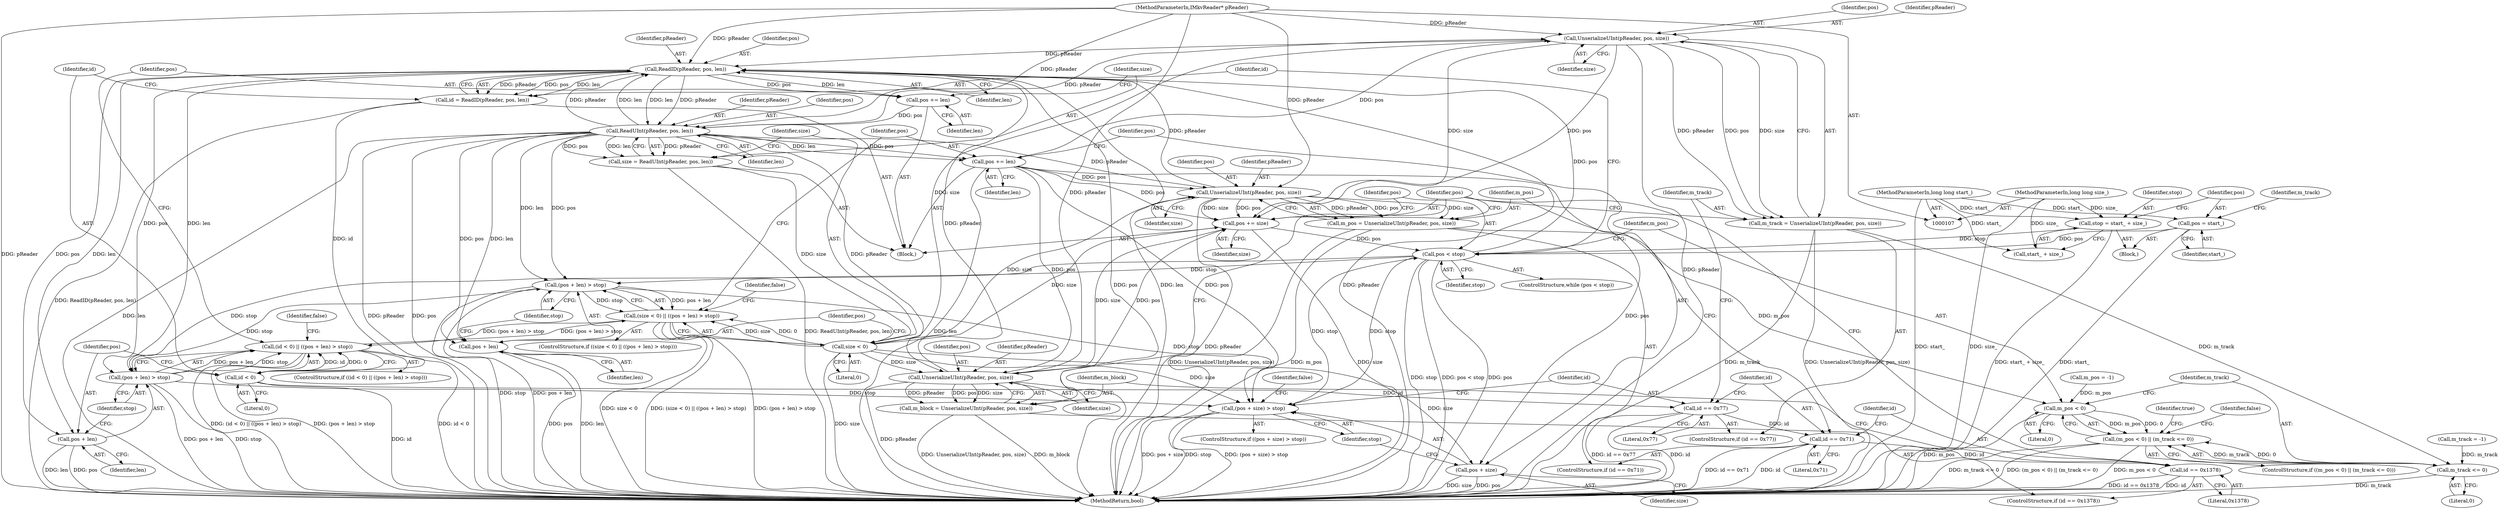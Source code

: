 digraph "0_Android_cc274e2abe8b2a6698a5c47d8aa4bb45f1f9538d_35@pointer" {
"1000200" [label="(Call,UnserializeUInt(pReader, pos, size))"];
"1000165" [label="(Call,ReadUInt(pReader, pos, len))"];
"1000142" [label="(Call,ReadID(pReader, pos, len))"];
"1000200" [label="(Call,UnserializeUInt(pReader, pos, size))"];
"1000108" [label="(MethodParameterIn,IMkvReader* pReader)"];
"1000182" [label="(Call,pos += len)"];
"1000171" [label="(Call,size < 0)"];
"1000163" [label="(Call,size = ReadUInt(pReader, pos, len))"];
"1000211" [label="(Call,UnserializeUInt(pReader, pos, size))"];
"1000222" [label="(Call,UnserializeUInt(pReader, pos, size))"];
"1000134" [label="(Call,pos < stop)"];
"1000226" [label="(Call,pos += size)"];
"1000119" [label="(Call,pos = start_)"];
"1000109" [label="(MethodParameterIn,long long start_)"];
"1000186" [label="(Call,(pos + size) > stop)"];
"1000174" [label="(Call,(pos + len) > stop)"];
"1000151" [label="(Call,(pos + len) > stop)"];
"1000113" [label="(Call,stop = start_ + size_)"];
"1000110" [label="(MethodParameterIn,long long size_)"];
"1000159" [label="(Call,pos += len)"];
"1000140" [label="(Call,id = ReadID(pReader, pos, len))"];
"1000148" [label="(Call,id < 0)"];
"1000147" [label="(Call,(id < 0) || ((pos + len) > stop))"];
"1000170" [label="(Call,(size < 0) || ((pos + len) > stop))"];
"1000195" [label="(Call,id == 0x77)"];
"1000206" [label="(Call,id == 0x71)"];
"1000217" [label="(Call,id == 0x1378)"];
"1000152" [label="(Call,pos + len)"];
"1000187" [label="(Call,pos + size)"];
"1000198" [label="(Call,m_track = UnserializeUInt(pReader, pos, size))"];
"1000234" [label="(Call,m_track <= 0)"];
"1000230" [label="(Call,(m_pos < 0) || (m_track <= 0))"];
"1000209" [label="(Call,m_pos = UnserializeUInt(pReader, pos, size))"];
"1000231" [label="(Call,m_pos < 0)"];
"1000220" [label="(Call,m_block = UnserializeUInt(pReader, pos, size))"];
"1000175" [label="(Call,pos + len)"];
"1000224" [label="(Identifier,pos)"];
"1000133" [label="(ControlStructure,while (pos < stop))"];
"1000227" [label="(Identifier,pos)"];
"1000177" [label="(Identifier,len)"];
"1000241" [label="(Identifier,true)"];
"1000226" [label="(Call,pos += size)"];
"1000137" [label="(Block,)"];
"1000134" [label="(Call,pos < stop)"];
"1000203" [label="(Identifier,size)"];
"1000166" [label="(Identifier,pReader)"];
"1000187" [label="(Call,pos + size)"];
"1000183" [label="(Identifier,pos)"];
"1000201" [label="(Identifier,pReader)"];
"1000213" [label="(Identifier,pos)"];
"1000233" [label="(Literal,0)"];
"1000135" [label="(Identifier,pos)"];
"1000175" [label="(Call,pos + len)"];
"1000109" [label="(MethodParameterIn,long long start_)"];
"1000225" [label="(Identifier,size)"];
"1000188" [label="(Identifier,pos)"];
"1000172" [label="(Identifier,size)"];
"1000181" [label="(Identifier,false)"];
"1000222" [label="(Call,UnserializeUInt(pReader, pos, size))"];
"1000185" [label="(ControlStructure,if ((pos + size) > stop))"];
"1000199" [label="(Identifier,m_track)"];
"1000165" [label="(Call,ReadUInt(pReader, pos, len))"];
"1000209" [label="(Call,m_pos = UnserializeUInt(pReader, pos, size))"];
"1000173" [label="(Literal,0)"];
"1000194" [label="(ControlStructure,if (id == 0x77))"];
"1000168" [label="(Identifier,len)"];
"1000123" [label="(Identifier,m_track)"];
"1000152" [label="(Call,pos + len)"];
"1000115" [label="(Call,start_ + size_)"];
"1000212" [label="(Identifier,pReader)"];
"1000119" [label="(Call,pos = start_)"];
"1000230" [label="(Call,(m_pos < 0) || (m_track <= 0))"];
"1000159" [label="(Call,pos += len)"];
"1000198" [label="(Call,m_track = UnserializeUInt(pReader, pos, size))"];
"1000140" [label="(Call,id = ReadID(pReader, pos, len))"];
"1000120" [label="(Identifier,pos)"];
"1000217" [label="(Call,id == 0x1378)"];
"1000144" [label="(Identifier,pos)"];
"1000229" [label="(ControlStructure,if ((m_pos < 0) || (m_track <= 0)))"];
"1000189" [label="(Identifier,size)"];
"1000235" [label="(Identifier,m_track)"];
"1000242" [label="(MethodReturn,bool)"];
"1000148" [label="(Call,id < 0)"];
"1000228" [label="(Identifier,size)"];
"1000153" [label="(Identifier,pos)"];
"1000232" [label="(Identifier,m_pos)"];
"1000154" [label="(Identifier,len)"];
"1000216" [label="(ControlStructure,if (id == 0x1378))"];
"1000151" [label="(Call,(pos + len) > stop)"];
"1000169" [label="(ControlStructure,if ((size < 0) || ((pos + len) > stop)))"];
"1000143" [label="(Identifier,pReader)"];
"1000190" [label="(Identifier,stop)"];
"1000161" [label="(Identifier,len)"];
"1000114" [label="(Identifier,stop)"];
"1000141" [label="(Identifier,id)"];
"1000200" [label="(Call,UnserializeUInt(pReader, pos, size))"];
"1000186" [label="(Call,(pos + size) > stop)"];
"1000184" [label="(Identifier,len)"];
"1000195" [label="(Call,id == 0x77)"];
"1000155" [label="(Identifier,stop)"];
"1000142" [label="(Call,ReadID(pReader, pos, len))"];
"1000110" [label="(MethodParameterIn,long long size_)"];
"1000211" [label="(Call,UnserializeUInt(pReader, pos, size))"];
"1000234" [label="(Call,m_track <= 0)"];
"1000108" [label="(MethodParameterIn,IMkvReader* pReader)"];
"1000197" [label="(Literal,0x77)"];
"1000126" [label="(Call,m_pos = -1)"];
"1000176" [label="(Identifier,pos)"];
"1000170" [label="(Call,(size < 0) || ((pos + len) > stop))"];
"1000146" [label="(ControlStructure,if ((id < 0) || ((pos + len) > stop)))"];
"1000121" [label="(Identifier,start_)"];
"1000158" [label="(Identifier,false)"];
"1000196" [label="(Identifier,id)"];
"1000163" [label="(Call,size = ReadUInt(pReader, pos, len))"];
"1000149" [label="(Identifier,id)"];
"1000223" [label="(Identifier,pReader)"];
"1000122" [label="(Call,m_track = -1)"];
"1000147" [label="(Call,(id < 0) || ((pos + len) > stop))"];
"1000193" [label="(Identifier,false)"];
"1000207" [label="(Identifier,id)"];
"1000239" [label="(Identifier,false)"];
"1000220" [label="(Call,m_block = UnserializeUInt(pReader, pos, size))"];
"1000150" [label="(Literal,0)"];
"1000218" [label="(Identifier,id)"];
"1000210" [label="(Identifier,m_pos)"];
"1000182" [label="(Call,pos += len)"];
"1000174" [label="(Call,(pos + len) > stop)"];
"1000164" [label="(Identifier,size)"];
"1000219" [label="(Literal,0x1378)"];
"1000145" [label="(Identifier,len)"];
"1000171" [label="(Call,size < 0)"];
"1000214" [label="(Identifier,size)"];
"1000178" [label="(Identifier,stop)"];
"1000205" [label="(ControlStructure,if (id == 0x71))"];
"1000236" [label="(Literal,0)"];
"1000111" [label="(Block,)"];
"1000221" [label="(Identifier,m_block)"];
"1000231" [label="(Call,m_pos < 0)"];
"1000206" [label="(Call,id == 0x71)"];
"1000113" [label="(Call,stop = start_ + size_)"];
"1000208" [label="(Literal,0x71)"];
"1000160" [label="(Identifier,pos)"];
"1000202" [label="(Identifier,pos)"];
"1000167" [label="(Identifier,pos)"];
"1000136" [label="(Identifier,stop)"];
"1000200" -> "1000198"  [label="AST: "];
"1000200" -> "1000203"  [label="CFG: "];
"1000201" -> "1000200"  [label="AST: "];
"1000202" -> "1000200"  [label="AST: "];
"1000203" -> "1000200"  [label="AST: "];
"1000198" -> "1000200"  [label="CFG: "];
"1000200" -> "1000242"  [label="DDG: pReader"];
"1000200" -> "1000142"  [label="DDG: pReader"];
"1000200" -> "1000198"  [label="DDG: pReader"];
"1000200" -> "1000198"  [label="DDG: pos"];
"1000200" -> "1000198"  [label="DDG: size"];
"1000165" -> "1000200"  [label="DDG: pReader"];
"1000108" -> "1000200"  [label="DDG: pReader"];
"1000182" -> "1000200"  [label="DDG: pos"];
"1000171" -> "1000200"  [label="DDG: size"];
"1000200" -> "1000226"  [label="DDG: size"];
"1000200" -> "1000226"  [label="DDG: pos"];
"1000165" -> "1000163"  [label="AST: "];
"1000165" -> "1000168"  [label="CFG: "];
"1000166" -> "1000165"  [label="AST: "];
"1000167" -> "1000165"  [label="AST: "];
"1000168" -> "1000165"  [label="AST: "];
"1000163" -> "1000165"  [label="CFG: "];
"1000165" -> "1000242"  [label="DDG: len"];
"1000165" -> "1000242"  [label="DDG: pReader"];
"1000165" -> "1000242"  [label="DDG: pos"];
"1000165" -> "1000142"  [label="DDG: pReader"];
"1000165" -> "1000142"  [label="DDG: len"];
"1000165" -> "1000163"  [label="DDG: pReader"];
"1000165" -> "1000163"  [label="DDG: pos"];
"1000165" -> "1000163"  [label="DDG: len"];
"1000142" -> "1000165"  [label="DDG: pReader"];
"1000142" -> "1000165"  [label="DDG: len"];
"1000108" -> "1000165"  [label="DDG: pReader"];
"1000159" -> "1000165"  [label="DDG: pos"];
"1000165" -> "1000174"  [label="DDG: pos"];
"1000165" -> "1000174"  [label="DDG: len"];
"1000165" -> "1000175"  [label="DDG: pos"];
"1000165" -> "1000175"  [label="DDG: len"];
"1000165" -> "1000182"  [label="DDG: len"];
"1000165" -> "1000182"  [label="DDG: pos"];
"1000165" -> "1000211"  [label="DDG: pReader"];
"1000165" -> "1000222"  [label="DDG: pReader"];
"1000142" -> "1000140"  [label="AST: "];
"1000142" -> "1000145"  [label="CFG: "];
"1000143" -> "1000142"  [label="AST: "];
"1000144" -> "1000142"  [label="AST: "];
"1000145" -> "1000142"  [label="AST: "];
"1000140" -> "1000142"  [label="CFG: "];
"1000142" -> "1000242"  [label="DDG: pos"];
"1000142" -> "1000242"  [label="DDG: len"];
"1000142" -> "1000242"  [label="DDG: pReader"];
"1000142" -> "1000140"  [label="DDG: pReader"];
"1000142" -> "1000140"  [label="DDG: pos"];
"1000142" -> "1000140"  [label="DDG: len"];
"1000211" -> "1000142"  [label="DDG: pReader"];
"1000222" -> "1000142"  [label="DDG: pReader"];
"1000108" -> "1000142"  [label="DDG: pReader"];
"1000134" -> "1000142"  [label="DDG: pos"];
"1000142" -> "1000151"  [label="DDG: pos"];
"1000142" -> "1000151"  [label="DDG: len"];
"1000142" -> "1000152"  [label="DDG: pos"];
"1000142" -> "1000152"  [label="DDG: len"];
"1000142" -> "1000159"  [label="DDG: len"];
"1000142" -> "1000159"  [label="DDG: pos"];
"1000108" -> "1000107"  [label="AST: "];
"1000108" -> "1000242"  [label="DDG: pReader"];
"1000108" -> "1000211"  [label="DDG: pReader"];
"1000108" -> "1000222"  [label="DDG: pReader"];
"1000182" -> "1000137"  [label="AST: "];
"1000182" -> "1000184"  [label="CFG: "];
"1000183" -> "1000182"  [label="AST: "];
"1000184" -> "1000182"  [label="AST: "];
"1000188" -> "1000182"  [label="CFG: "];
"1000182" -> "1000242"  [label="DDG: len"];
"1000182" -> "1000186"  [label="DDG: pos"];
"1000182" -> "1000187"  [label="DDG: pos"];
"1000182" -> "1000211"  [label="DDG: pos"];
"1000182" -> "1000222"  [label="DDG: pos"];
"1000182" -> "1000226"  [label="DDG: pos"];
"1000171" -> "1000170"  [label="AST: "];
"1000171" -> "1000173"  [label="CFG: "];
"1000172" -> "1000171"  [label="AST: "];
"1000173" -> "1000171"  [label="AST: "];
"1000176" -> "1000171"  [label="CFG: "];
"1000170" -> "1000171"  [label="CFG: "];
"1000171" -> "1000242"  [label="DDG: size"];
"1000171" -> "1000170"  [label="DDG: size"];
"1000171" -> "1000170"  [label="DDG: 0"];
"1000163" -> "1000171"  [label="DDG: size"];
"1000171" -> "1000186"  [label="DDG: size"];
"1000171" -> "1000187"  [label="DDG: size"];
"1000171" -> "1000211"  [label="DDG: size"];
"1000171" -> "1000222"  [label="DDG: size"];
"1000171" -> "1000226"  [label="DDG: size"];
"1000163" -> "1000137"  [label="AST: "];
"1000164" -> "1000163"  [label="AST: "];
"1000172" -> "1000163"  [label="CFG: "];
"1000163" -> "1000242"  [label="DDG: ReadUInt(pReader, pos, len)"];
"1000211" -> "1000209"  [label="AST: "];
"1000211" -> "1000214"  [label="CFG: "];
"1000212" -> "1000211"  [label="AST: "];
"1000213" -> "1000211"  [label="AST: "];
"1000214" -> "1000211"  [label="AST: "];
"1000209" -> "1000211"  [label="CFG: "];
"1000211" -> "1000242"  [label="DDG: pReader"];
"1000211" -> "1000209"  [label="DDG: pReader"];
"1000211" -> "1000209"  [label="DDG: pos"];
"1000211" -> "1000209"  [label="DDG: size"];
"1000211" -> "1000226"  [label="DDG: size"];
"1000211" -> "1000226"  [label="DDG: pos"];
"1000222" -> "1000220"  [label="AST: "];
"1000222" -> "1000225"  [label="CFG: "];
"1000223" -> "1000222"  [label="AST: "];
"1000224" -> "1000222"  [label="AST: "];
"1000225" -> "1000222"  [label="AST: "];
"1000220" -> "1000222"  [label="CFG: "];
"1000222" -> "1000242"  [label="DDG: pReader"];
"1000222" -> "1000220"  [label="DDG: pReader"];
"1000222" -> "1000220"  [label="DDG: pos"];
"1000222" -> "1000220"  [label="DDG: size"];
"1000222" -> "1000226"  [label="DDG: size"];
"1000222" -> "1000226"  [label="DDG: pos"];
"1000134" -> "1000133"  [label="AST: "];
"1000134" -> "1000136"  [label="CFG: "];
"1000135" -> "1000134"  [label="AST: "];
"1000136" -> "1000134"  [label="AST: "];
"1000141" -> "1000134"  [label="CFG: "];
"1000232" -> "1000134"  [label="CFG: "];
"1000134" -> "1000242"  [label="DDG: pos < stop"];
"1000134" -> "1000242"  [label="DDG: pos"];
"1000134" -> "1000242"  [label="DDG: stop"];
"1000226" -> "1000134"  [label="DDG: pos"];
"1000119" -> "1000134"  [label="DDG: pos"];
"1000186" -> "1000134"  [label="DDG: stop"];
"1000113" -> "1000134"  [label="DDG: stop"];
"1000134" -> "1000151"  [label="DDG: stop"];
"1000134" -> "1000174"  [label="DDG: stop"];
"1000134" -> "1000186"  [label="DDG: stop"];
"1000226" -> "1000137"  [label="AST: "];
"1000226" -> "1000228"  [label="CFG: "];
"1000227" -> "1000226"  [label="AST: "];
"1000228" -> "1000226"  [label="AST: "];
"1000135" -> "1000226"  [label="CFG: "];
"1000226" -> "1000242"  [label="DDG: size"];
"1000119" -> "1000111"  [label="AST: "];
"1000119" -> "1000121"  [label="CFG: "];
"1000120" -> "1000119"  [label="AST: "];
"1000121" -> "1000119"  [label="AST: "];
"1000123" -> "1000119"  [label="CFG: "];
"1000119" -> "1000242"  [label="DDG: start_"];
"1000109" -> "1000119"  [label="DDG: start_"];
"1000109" -> "1000107"  [label="AST: "];
"1000109" -> "1000242"  [label="DDG: start_"];
"1000109" -> "1000113"  [label="DDG: start_"];
"1000109" -> "1000115"  [label="DDG: start_"];
"1000186" -> "1000185"  [label="AST: "];
"1000186" -> "1000190"  [label="CFG: "];
"1000187" -> "1000186"  [label="AST: "];
"1000190" -> "1000186"  [label="AST: "];
"1000193" -> "1000186"  [label="CFG: "];
"1000196" -> "1000186"  [label="CFG: "];
"1000186" -> "1000242"  [label="DDG: (pos + size) > stop"];
"1000186" -> "1000242"  [label="DDG: pos + size"];
"1000186" -> "1000242"  [label="DDG: stop"];
"1000174" -> "1000186"  [label="DDG: stop"];
"1000151" -> "1000186"  [label="DDG: stop"];
"1000174" -> "1000170"  [label="AST: "];
"1000174" -> "1000178"  [label="CFG: "];
"1000175" -> "1000174"  [label="AST: "];
"1000178" -> "1000174"  [label="AST: "];
"1000170" -> "1000174"  [label="CFG: "];
"1000174" -> "1000242"  [label="DDG: stop"];
"1000174" -> "1000242"  [label="DDG: pos + len"];
"1000174" -> "1000170"  [label="DDG: pos + len"];
"1000174" -> "1000170"  [label="DDG: stop"];
"1000151" -> "1000174"  [label="DDG: stop"];
"1000151" -> "1000147"  [label="AST: "];
"1000151" -> "1000155"  [label="CFG: "];
"1000152" -> "1000151"  [label="AST: "];
"1000155" -> "1000151"  [label="AST: "];
"1000147" -> "1000151"  [label="CFG: "];
"1000151" -> "1000242"  [label="DDG: pos + len"];
"1000151" -> "1000242"  [label="DDG: stop"];
"1000151" -> "1000147"  [label="DDG: pos + len"];
"1000151" -> "1000147"  [label="DDG: stop"];
"1000113" -> "1000111"  [label="AST: "];
"1000113" -> "1000115"  [label="CFG: "];
"1000114" -> "1000113"  [label="AST: "];
"1000115" -> "1000113"  [label="AST: "];
"1000120" -> "1000113"  [label="CFG: "];
"1000113" -> "1000242"  [label="DDG: start_ + size_"];
"1000110" -> "1000113"  [label="DDG: size_"];
"1000110" -> "1000107"  [label="AST: "];
"1000110" -> "1000242"  [label="DDG: size_"];
"1000110" -> "1000115"  [label="DDG: size_"];
"1000159" -> "1000137"  [label="AST: "];
"1000159" -> "1000161"  [label="CFG: "];
"1000160" -> "1000159"  [label="AST: "];
"1000161" -> "1000159"  [label="AST: "];
"1000164" -> "1000159"  [label="CFG: "];
"1000140" -> "1000137"  [label="AST: "];
"1000141" -> "1000140"  [label="AST: "];
"1000149" -> "1000140"  [label="CFG: "];
"1000140" -> "1000242"  [label="DDG: ReadID(pReader, pos, len)"];
"1000140" -> "1000148"  [label="DDG: id"];
"1000148" -> "1000147"  [label="AST: "];
"1000148" -> "1000150"  [label="CFG: "];
"1000149" -> "1000148"  [label="AST: "];
"1000150" -> "1000148"  [label="AST: "];
"1000153" -> "1000148"  [label="CFG: "];
"1000147" -> "1000148"  [label="CFG: "];
"1000148" -> "1000242"  [label="DDG: id"];
"1000148" -> "1000147"  [label="DDG: id"];
"1000148" -> "1000147"  [label="DDG: 0"];
"1000148" -> "1000195"  [label="DDG: id"];
"1000147" -> "1000146"  [label="AST: "];
"1000158" -> "1000147"  [label="CFG: "];
"1000160" -> "1000147"  [label="CFG: "];
"1000147" -> "1000242"  [label="DDG: (id < 0) || ((pos + len) > stop)"];
"1000147" -> "1000242"  [label="DDG: (pos + len) > stop"];
"1000147" -> "1000242"  [label="DDG: id < 0"];
"1000170" -> "1000147"  [label="DDG: (pos + len) > stop"];
"1000147" -> "1000170"  [label="DDG: (pos + len) > stop"];
"1000170" -> "1000169"  [label="AST: "];
"1000181" -> "1000170"  [label="CFG: "];
"1000183" -> "1000170"  [label="CFG: "];
"1000170" -> "1000242"  [label="DDG: size < 0"];
"1000170" -> "1000242"  [label="DDG: (size < 0) || ((pos + len) > stop)"];
"1000170" -> "1000242"  [label="DDG: (pos + len) > stop"];
"1000195" -> "1000194"  [label="AST: "];
"1000195" -> "1000197"  [label="CFG: "];
"1000196" -> "1000195"  [label="AST: "];
"1000197" -> "1000195"  [label="AST: "];
"1000199" -> "1000195"  [label="CFG: "];
"1000207" -> "1000195"  [label="CFG: "];
"1000195" -> "1000242"  [label="DDG: id == 0x77"];
"1000195" -> "1000242"  [label="DDG: id"];
"1000195" -> "1000206"  [label="DDG: id"];
"1000206" -> "1000205"  [label="AST: "];
"1000206" -> "1000208"  [label="CFG: "];
"1000207" -> "1000206"  [label="AST: "];
"1000208" -> "1000206"  [label="AST: "];
"1000210" -> "1000206"  [label="CFG: "];
"1000218" -> "1000206"  [label="CFG: "];
"1000206" -> "1000242"  [label="DDG: id == 0x71"];
"1000206" -> "1000242"  [label="DDG: id"];
"1000206" -> "1000217"  [label="DDG: id"];
"1000217" -> "1000216"  [label="AST: "];
"1000217" -> "1000219"  [label="CFG: "];
"1000218" -> "1000217"  [label="AST: "];
"1000219" -> "1000217"  [label="AST: "];
"1000221" -> "1000217"  [label="CFG: "];
"1000227" -> "1000217"  [label="CFG: "];
"1000217" -> "1000242"  [label="DDG: id == 0x1378"];
"1000217" -> "1000242"  [label="DDG: id"];
"1000152" -> "1000154"  [label="CFG: "];
"1000153" -> "1000152"  [label="AST: "];
"1000154" -> "1000152"  [label="AST: "];
"1000155" -> "1000152"  [label="CFG: "];
"1000152" -> "1000242"  [label="DDG: pos"];
"1000152" -> "1000242"  [label="DDG: len"];
"1000187" -> "1000189"  [label="CFG: "];
"1000188" -> "1000187"  [label="AST: "];
"1000189" -> "1000187"  [label="AST: "];
"1000190" -> "1000187"  [label="CFG: "];
"1000187" -> "1000242"  [label="DDG: pos"];
"1000187" -> "1000242"  [label="DDG: size"];
"1000198" -> "1000194"  [label="AST: "];
"1000199" -> "1000198"  [label="AST: "];
"1000227" -> "1000198"  [label="CFG: "];
"1000198" -> "1000242"  [label="DDG: UnserializeUInt(pReader, pos, size)"];
"1000198" -> "1000242"  [label="DDG: m_track"];
"1000198" -> "1000234"  [label="DDG: m_track"];
"1000234" -> "1000230"  [label="AST: "];
"1000234" -> "1000236"  [label="CFG: "];
"1000235" -> "1000234"  [label="AST: "];
"1000236" -> "1000234"  [label="AST: "];
"1000230" -> "1000234"  [label="CFG: "];
"1000234" -> "1000242"  [label="DDG: m_track"];
"1000234" -> "1000230"  [label="DDG: m_track"];
"1000234" -> "1000230"  [label="DDG: 0"];
"1000122" -> "1000234"  [label="DDG: m_track"];
"1000230" -> "1000229"  [label="AST: "];
"1000230" -> "1000231"  [label="CFG: "];
"1000231" -> "1000230"  [label="AST: "];
"1000239" -> "1000230"  [label="CFG: "];
"1000241" -> "1000230"  [label="CFG: "];
"1000230" -> "1000242"  [label="DDG: m_pos < 0"];
"1000230" -> "1000242"  [label="DDG: m_track <= 0"];
"1000230" -> "1000242"  [label="DDG: (m_pos < 0) || (m_track <= 0)"];
"1000231" -> "1000230"  [label="DDG: m_pos"];
"1000231" -> "1000230"  [label="DDG: 0"];
"1000209" -> "1000205"  [label="AST: "];
"1000210" -> "1000209"  [label="AST: "];
"1000227" -> "1000209"  [label="CFG: "];
"1000209" -> "1000242"  [label="DDG: m_pos"];
"1000209" -> "1000242"  [label="DDG: UnserializeUInt(pReader, pos, size)"];
"1000209" -> "1000231"  [label="DDG: m_pos"];
"1000231" -> "1000233"  [label="CFG: "];
"1000232" -> "1000231"  [label="AST: "];
"1000233" -> "1000231"  [label="AST: "];
"1000235" -> "1000231"  [label="CFG: "];
"1000231" -> "1000242"  [label="DDG: m_pos"];
"1000126" -> "1000231"  [label="DDG: m_pos"];
"1000220" -> "1000216"  [label="AST: "];
"1000221" -> "1000220"  [label="AST: "];
"1000227" -> "1000220"  [label="CFG: "];
"1000220" -> "1000242"  [label="DDG: m_block"];
"1000220" -> "1000242"  [label="DDG: UnserializeUInt(pReader, pos, size)"];
"1000175" -> "1000177"  [label="CFG: "];
"1000176" -> "1000175"  [label="AST: "];
"1000177" -> "1000175"  [label="AST: "];
"1000178" -> "1000175"  [label="CFG: "];
"1000175" -> "1000242"  [label="DDG: pos"];
"1000175" -> "1000242"  [label="DDG: len"];
}
